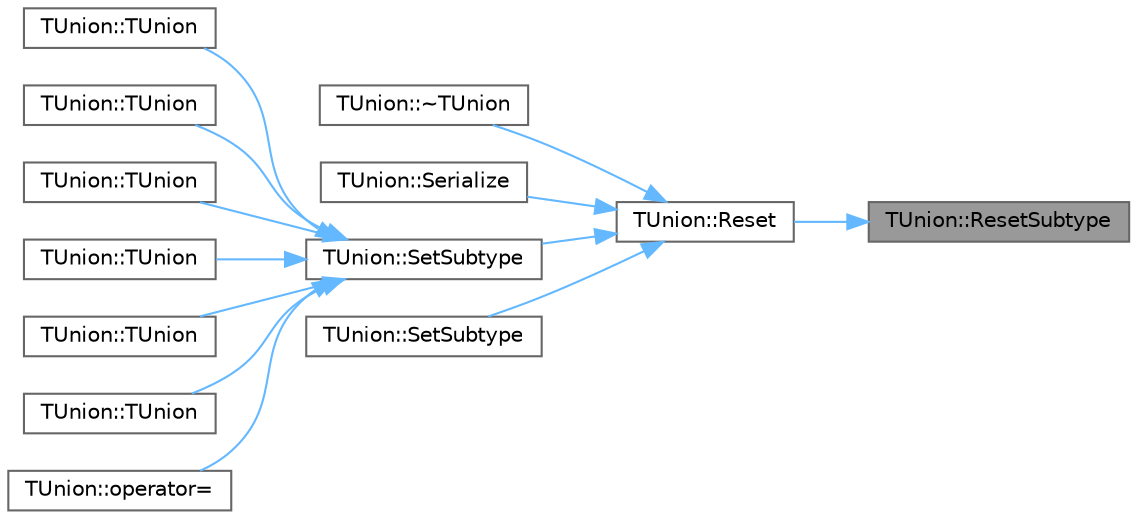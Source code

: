 digraph "TUnion::ResetSubtype"
{
 // INTERACTIVE_SVG=YES
 // LATEX_PDF_SIZE
  bgcolor="transparent";
  edge [fontname=Helvetica,fontsize=10,labelfontname=Helvetica,labelfontsize=10];
  node [fontname=Helvetica,fontsize=10,shape=box,height=0.2,width=0.4];
  rankdir="RL";
  Node1 [id="Node000001",label="TUnion::ResetSubtype",height=0.2,width=0.4,color="gray40", fillcolor="grey60", style="filled", fontcolor="black",tooltip="If the union's current value is of the given subtype, sets the union's value to a NULL value."];
  Node1 -> Node2 [id="edge1_Node000001_Node000002",dir="back",color="steelblue1",style="solid",tooltip=" "];
  Node2 [id="Node000002",label="TUnion::Reset",height=0.2,width=0.4,color="grey40", fillcolor="white", style="filled",URL="$dc/d79/classTUnion.html#ac897b719706b85c9c745f99d289ba465",tooltip="Sets the union's value to NULL."];
  Node2 -> Node3 [id="edge2_Node000002_Node000003",dir="back",color="steelblue1",style="solid",tooltip=" "];
  Node3 [id="Node000003",label="TUnion::~TUnion",height=0.2,width=0.4,color="grey40", fillcolor="white", style="filled",URL="$dc/d79/classTUnion.html#a9055ca165742ed90c542528278ec2887",tooltip="Destructor."];
  Node2 -> Node4 [id="edge3_Node000002_Node000004",dir="back",color="steelblue1",style="solid",tooltip=" "];
  Node4 [id="Node000004",label="TUnion::Serialize",height=0.2,width=0.4,color="grey40", fillcolor="white", style="filled",URL="$dc/d79/classTUnion.html#a9f90498737277e5724e19885905c6268",tooltip=" "];
  Node2 -> Node5 [id="edge4_Node000002_Node000005",dir="back",color="steelblue1",style="solid",tooltip=" "];
  Node5 [id="Node000005",label="TUnion::SetSubtype",height=0.2,width=0.4,color="grey40", fillcolor="white", style="filled",URL="$dc/d79/classTUnion.html#ad3da02e0ec1845c06957b0587d67ee2b",tooltip="Replaces the value of the union with a value of the given subtype."];
  Node5 -> Node6 [id="edge5_Node000005_Node000006",dir="back",color="steelblue1",style="solid",tooltip=" "];
  Node6 [id="Node000006",label="TUnion::TUnion",height=0.2,width=0.4,color="grey40", fillcolor="white", style="filled",URL="$dc/d79/classTUnion.html#a57257d165fa494fd2e244217f927e7e7",tooltip="Initialization constructor."];
  Node5 -> Node7 [id="edge6_Node000005_Node000007",dir="back",color="steelblue1",style="solid",tooltip=" "];
  Node7 [id="Node000007",label="TUnion::TUnion",height=0.2,width=0.4,color="grey40", fillcolor="white", style="filled",URL="$dc/d79/classTUnion.html#adf17cb994606954a6fb54d89a28b66cc",tooltip="Initialization constructor."];
  Node5 -> Node8 [id="edge7_Node000005_Node000008",dir="back",color="steelblue1",style="solid",tooltip=" "];
  Node8 [id="Node000008",label="TUnion::TUnion",height=0.2,width=0.4,color="grey40", fillcolor="white", style="filled",URL="$dc/d79/classTUnion.html#a8943518ba326f19402f38fb96cd5157c",tooltip="Initialization constructor."];
  Node5 -> Node9 [id="edge8_Node000005_Node000009",dir="back",color="steelblue1",style="solid",tooltip=" "];
  Node9 [id="Node000009",label="TUnion::TUnion",height=0.2,width=0.4,color="grey40", fillcolor="white", style="filled",URL="$dc/d79/classTUnion.html#a4b17c9fe96b9a17bbc98a7617bd81358",tooltip="Initialization constructor."];
  Node5 -> Node10 [id="edge9_Node000005_Node000010",dir="back",color="steelblue1",style="solid",tooltip=" "];
  Node10 [id="Node000010",label="TUnion::TUnion",height=0.2,width=0.4,color="grey40", fillcolor="white", style="filled",URL="$dc/d79/classTUnion.html#a2055f51bf6c590943a6dd90990a94d69",tooltip="Initialization constructor."];
  Node5 -> Node11 [id="edge10_Node000005_Node000011",dir="back",color="steelblue1",style="solid",tooltip=" "];
  Node11 [id="Node000011",label="TUnion::TUnion",height=0.2,width=0.4,color="grey40", fillcolor="white", style="filled",URL="$dc/d79/classTUnion.html#a5c7f1e503be60ad7bc1f75443a9129a2",tooltip="Initialization constructor."];
  Node5 -> Node12 [id="edge11_Node000005_Node000012",dir="back",color="steelblue1",style="solid",tooltip=" "];
  Node12 [id="Node000012",label="TUnion::operator=",height=0.2,width=0.4,color="grey40", fillcolor="white", style="filled",URL="$dc/d79/classTUnion.html#a1ef81b6a13489aba34eae643c63e1d48",tooltip=" "];
  Node2 -> Node13 [id="edge12_Node000002_Node000013",dir="back",color="steelblue1",style="solid",tooltip=" "];
  Node13 [id="Node000013",label="TUnion::SetSubtype",height=0.2,width=0.4,color="grey40", fillcolor="white", style="filled",URL="$dc/d79/classTUnion.html#aae89a7f3d0260e9a6745a79b56ffa532",tooltip="Replaces the value of the union with a value of the given subtype."];
}
